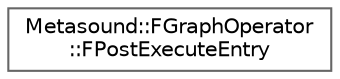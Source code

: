 digraph "Graphical Class Hierarchy"
{
 // INTERACTIVE_SVG=YES
 // LATEX_PDF_SIZE
  bgcolor="transparent";
  edge [fontname=Helvetica,fontsize=10,labelfontname=Helvetica,labelfontsize=10];
  node [fontname=Helvetica,fontsize=10,shape=box,height=0.2,width=0.4];
  rankdir="LR";
  Node0 [id="Node000000",label="Metasound::FGraphOperator\l::FPostExecuteEntry",height=0.2,width=0.4,color="grey40", fillcolor="white", style="filled",URL="$d0/db6/structMetasound_1_1FGraphOperator_1_1FPostExecuteEntry.html",tooltip=" "];
}
